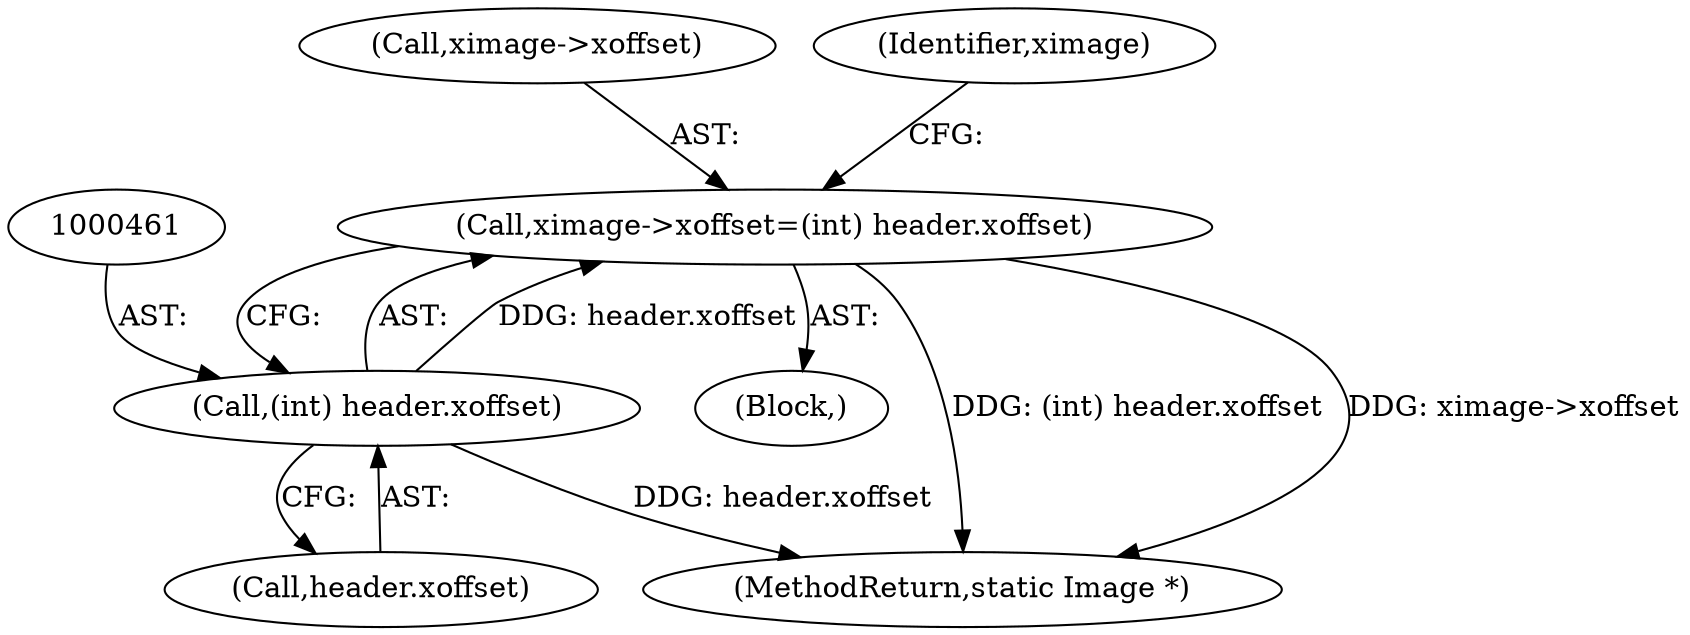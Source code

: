 digraph "0_ImageMagick6_f663dfb8431c97d95682a2b533cca1c8233d21b4@pointer" {
"1000456" [label="(Call,ximage->xoffset=(int) header.xoffset)"];
"1000460" [label="(Call,(int) header.xoffset)"];
"1000462" [label="(Call,header.xoffset)"];
"1000116" [label="(Block,)"];
"1000456" [label="(Call,ximage->xoffset=(int) header.xoffset)"];
"1000457" [label="(Call,ximage->xoffset)"];
"1000460" [label="(Call,(int) header.xoffset)"];
"1001840" [label="(MethodReturn,static Image *)"];
"1000467" [label="(Identifier,ximage)"];
"1000456" -> "1000116"  [label="AST: "];
"1000456" -> "1000460"  [label="CFG: "];
"1000457" -> "1000456"  [label="AST: "];
"1000460" -> "1000456"  [label="AST: "];
"1000467" -> "1000456"  [label="CFG: "];
"1000456" -> "1001840"  [label="DDG: (int) header.xoffset"];
"1000456" -> "1001840"  [label="DDG: ximage->xoffset"];
"1000460" -> "1000456"  [label="DDG: header.xoffset"];
"1000460" -> "1000462"  [label="CFG: "];
"1000461" -> "1000460"  [label="AST: "];
"1000462" -> "1000460"  [label="AST: "];
"1000460" -> "1001840"  [label="DDG: header.xoffset"];
}
